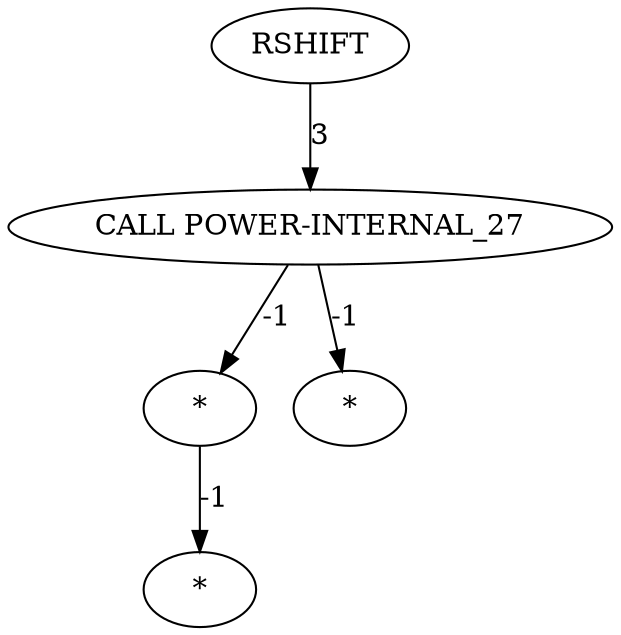 digraph {
	ep_A_INST_634 [label=RSHIFT cost=1807]
	ep_A_INST_647 [label="*" cost=0]
	ep_A_INST_648 [label="*" cost=0]
	ep_A_INST_642 [label="*" cost=602]
	ep_A_INST_635 [label="CALL POWER-INTERNAL_27" cost=0]
	ep_A_INST_634 -> ep_A_INST_635 [label=3 cost=3]
	ep_A_INST_647 -> ep_A_INST_648 [label=-1 cost=-1]
	ep_A_INST_635 -> ep_A_INST_642 [label=-1 cost=-1]
	ep_A_INST_635 -> ep_A_INST_647 [label=-1 cost=-1]
}
